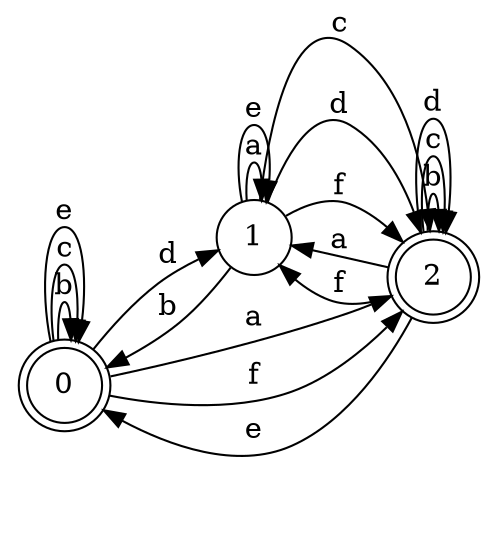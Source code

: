 digraph n3_9 {
__start0 [label="" shape="none"];

rankdir=LR;
size="8,5";

s0 [style="rounded,filled", color="black", fillcolor="white" shape="doublecircle", label="0"];
s1 [style="filled", color="black", fillcolor="white" shape="circle", label="1"];
s2 [style="rounded,filled", color="black", fillcolor="white" shape="doublecircle", label="2"];
s0 -> s2 [label="a"];
s0 -> s0 [label="b"];
s0 -> s0 [label="c"];
s0 -> s1 [label="d"];
s0 -> s0 [label="e"];
s0 -> s2 [label="f"];
s1 -> s1 [label="a"];
s1 -> s0 [label="b"];
s1 -> s2 [label="c"];
s1 -> s2 [label="d"];
s1 -> s1 [label="e"];
s1 -> s2 [label="f"];
s2 -> s1 [label="a"];
s2 -> s2 [label="b"];
s2 -> s2 [label="c"];
s2 -> s2 [label="d"];
s2 -> s0 [label="e"];
s2 -> s1 [label="f"];

}